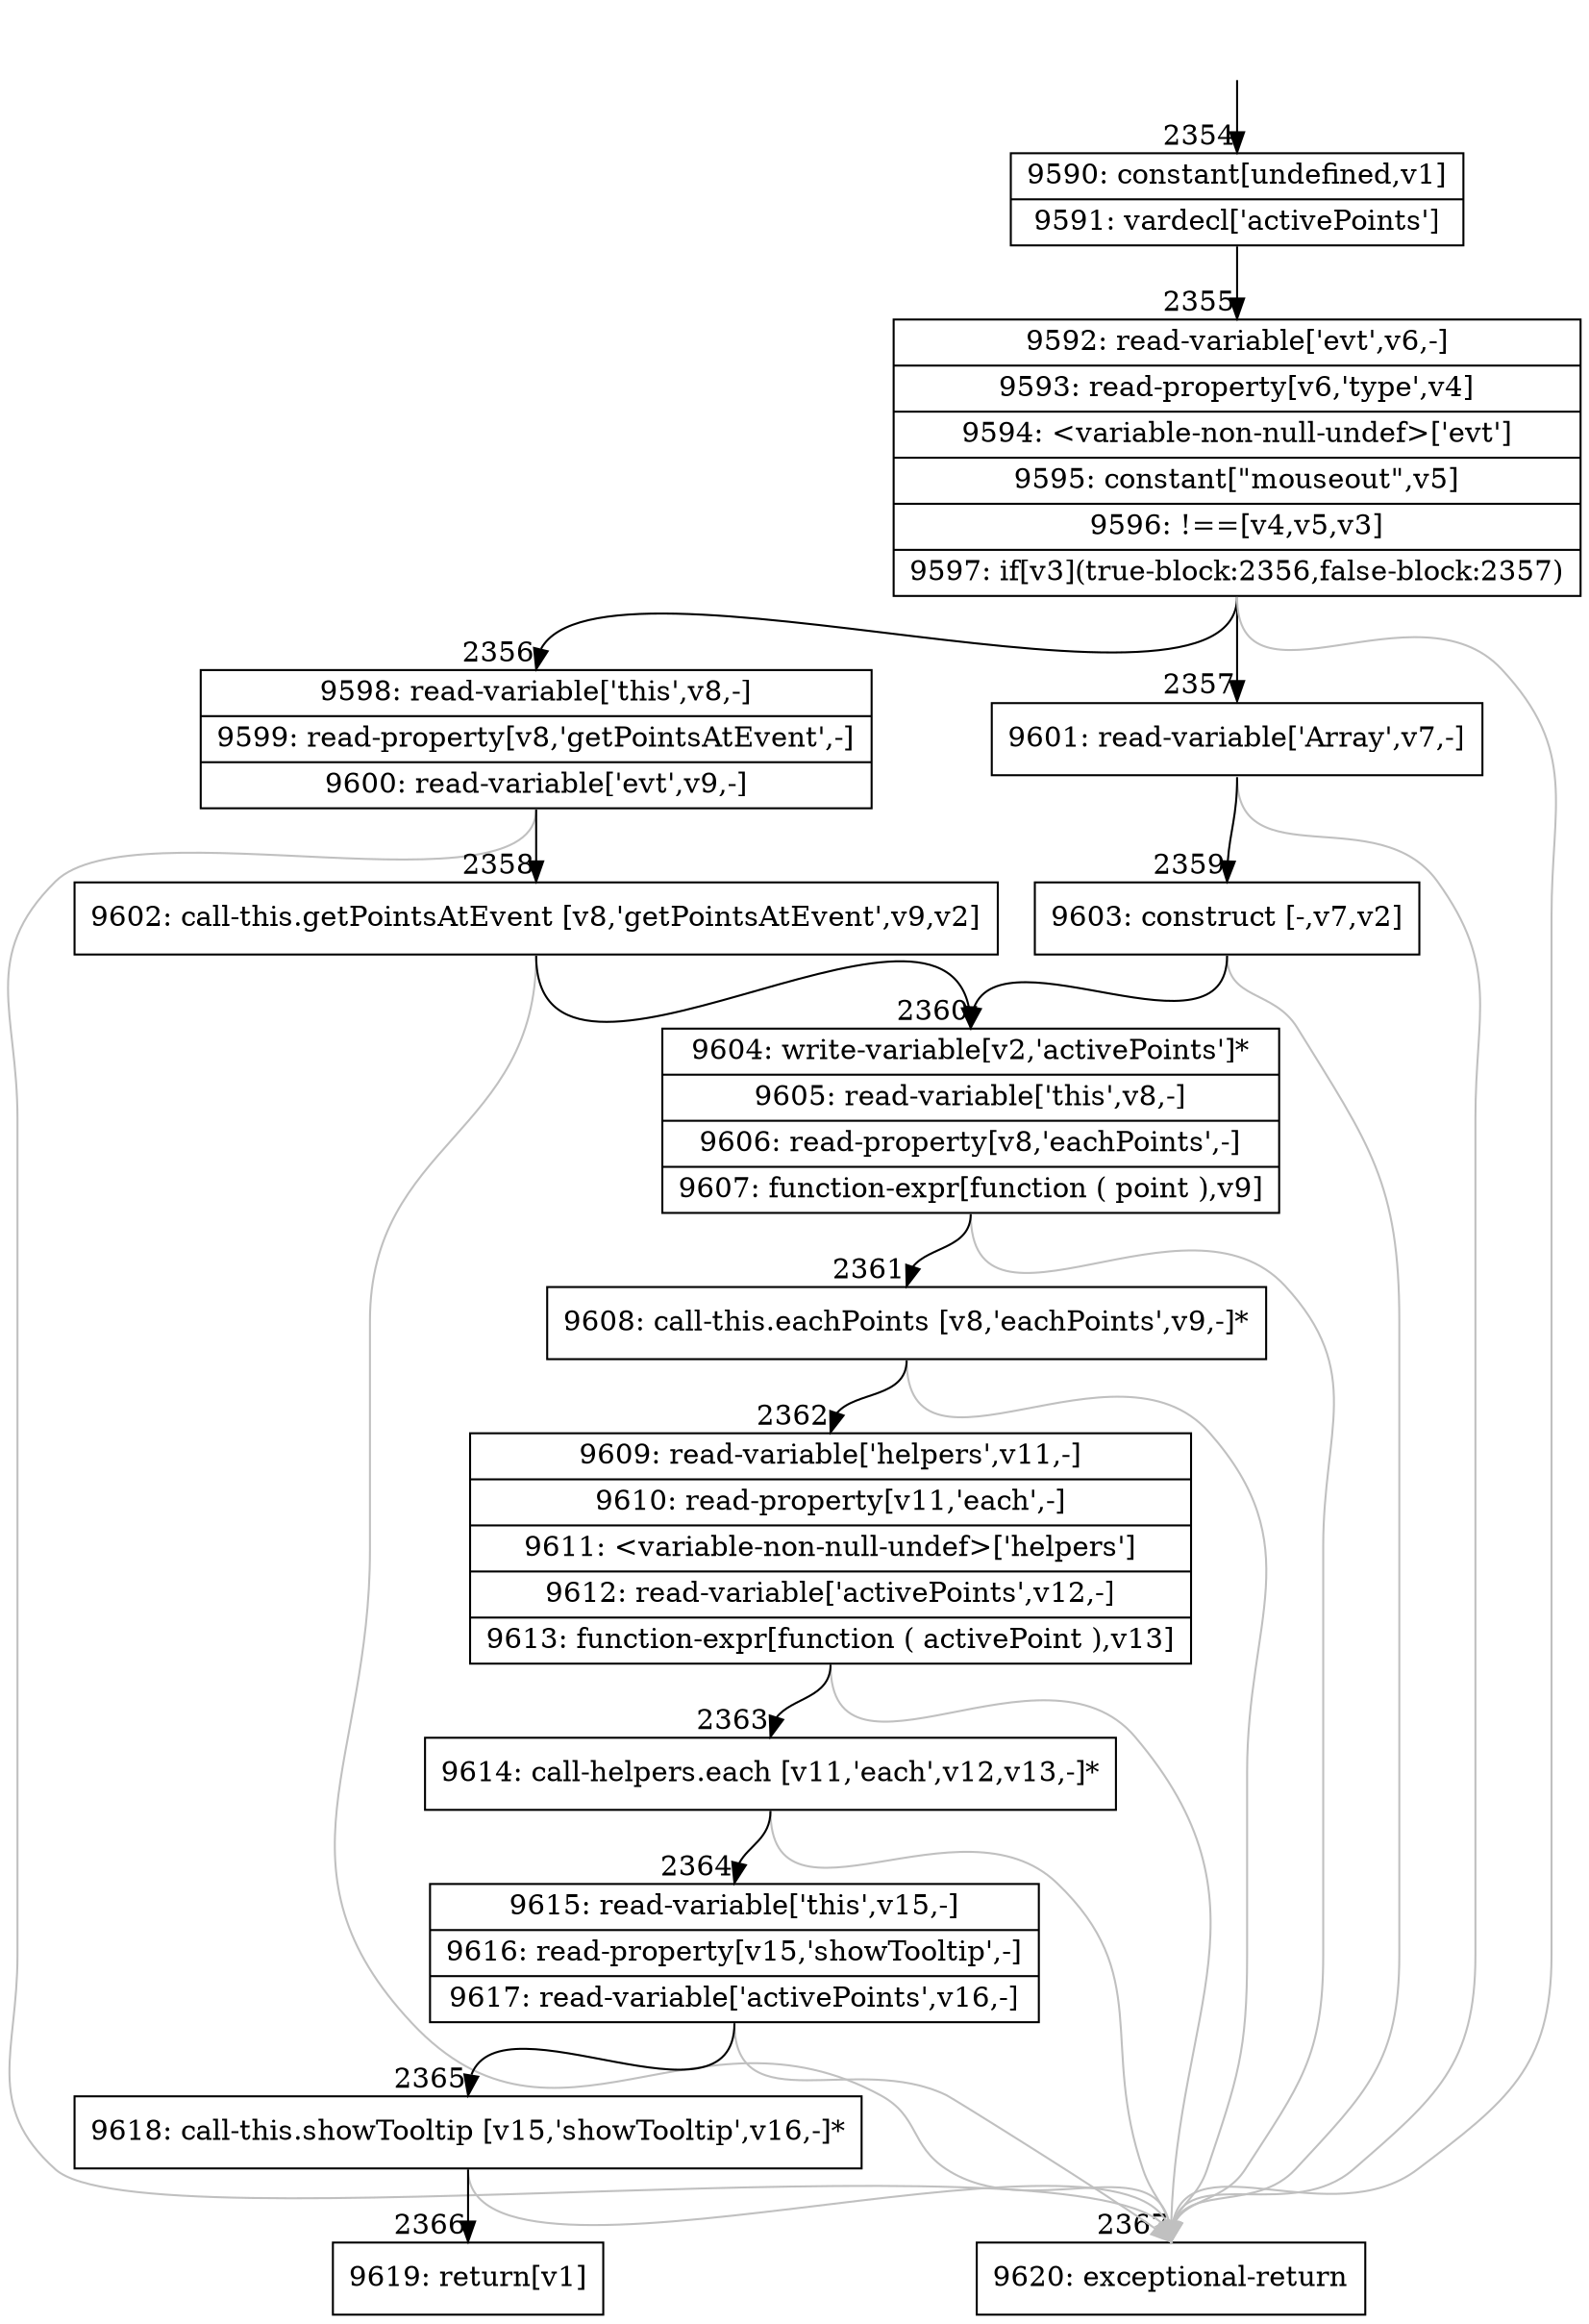 digraph {
rankdir="TD"
BB_entry219[shape=none,label=""];
BB_entry219 -> BB2354 [tailport=s, headport=n, headlabel="    2354"]
BB2354 [shape=record label="{9590: constant[undefined,v1]|9591: vardecl['activePoints']}" ] 
BB2354 -> BB2355 [tailport=s, headport=n, headlabel="      2355"]
BB2355 [shape=record label="{9592: read-variable['evt',v6,-]|9593: read-property[v6,'type',v4]|9594: \<variable-non-null-undef\>['evt']|9595: constant[\"mouseout\",v5]|9596: !==[v4,v5,v3]|9597: if[v3](true-block:2356,false-block:2357)}" ] 
BB2355 -> BB2356 [tailport=s, headport=n, headlabel="      2356"]
BB2355 -> BB2357 [tailport=s, headport=n, headlabel="      2357"]
BB2355 -> BB2367 [tailport=s, headport=n, color=gray, headlabel="      2367"]
BB2356 [shape=record label="{9598: read-variable['this',v8,-]|9599: read-property[v8,'getPointsAtEvent',-]|9600: read-variable['evt',v9,-]}" ] 
BB2356 -> BB2358 [tailport=s, headport=n, headlabel="      2358"]
BB2356 -> BB2367 [tailport=s, headport=n, color=gray]
BB2357 [shape=record label="{9601: read-variable['Array',v7,-]}" ] 
BB2357 -> BB2359 [tailport=s, headport=n, headlabel="      2359"]
BB2357 -> BB2367 [tailport=s, headport=n, color=gray]
BB2358 [shape=record label="{9602: call-this.getPointsAtEvent [v8,'getPointsAtEvent',v9,v2]}" ] 
BB2358 -> BB2360 [tailport=s, headport=n, headlabel="      2360"]
BB2358 -> BB2367 [tailport=s, headport=n, color=gray]
BB2359 [shape=record label="{9603: construct [-,v7,v2]}" ] 
BB2359 -> BB2360 [tailport=s, headport=n]
BB2359 -> BB2367 [tailport=s, headport=n, color=gray]
BB2360 [shape=record label="{9604: write-variable[v2,'activePoints']*|9605: read-variable['this',v8,-]|9606: read-property[v8,'eachPoints',-]|9607: function-expr[function ( point ),v9]}" ] 
BB2360 -> BB2361 [tailport=s, headport=n, headlabel="      2361"]
BB2360 -> BB2367 [tailport=s, headport=n, color=gray]
BB2361 [shape=record label="{9608: call-this.eachPoints [v8,'eachPoints',v9,-]*}" ] 
BB2361 -> BB2362 [tailport=s, headport=n, headlabel="      2362"]
BB2361 -> BB2367 [tailport=s, headport=n, color=gray]
BB2362 [shape=record label="{9609: read-variable['helpers',v11,-]|9610: read-property[v11,'each',-]|9611: \<variable-non-null-undef\>['helpers']|9612: read-variable['activePoints',v12,-]|9613: function-expr[function ( activePoint ),v13]}" ] 
BB2362 -> BB2363 [tailport=s, headport=n, headlabel="      2363"]
BB2362 -> BB2367 [tailport=s, headport=n, color=gray]
BB2363 [shape=record label="{9614: call-helpers.each [v11,'each',v12,v13,-]*}" ] 
BB2363 -> BB2364 [tailport=s, headport=n, headlabel="      2364"]
BB2363 -> BB2367 [tailport=s, headport=n, color=gray]
BB2364 [shape=record label="{9615: read-variable['this',v15,-]|9616: read-property[v15,'showTooltip',-]|9617: read-variable['activePoints',v16,-]}" ] 
BB2364 -> BB2365 [tailport=s, headport=n, headlabel="      2365"]
BB2364 -> BB2367 [tailport=s, headport=n, color=gray]
BB2365 [shape=record label="{9618: call-this.showTooltip [v15,'showTooltip',v16,-]*}" ] 
BB2365 -> BB2366 [tailport=s, headport=n, headlabel="      2366"]
BB2365 -> BB2367 [tailport=s, headport=n, color=gray]
BB2366 [shape=record label="{9619: return[v1]}" ] 
BB2367 [shape=record label="{9620: exceptional-return}" ] 
//#$~ 2596
}
